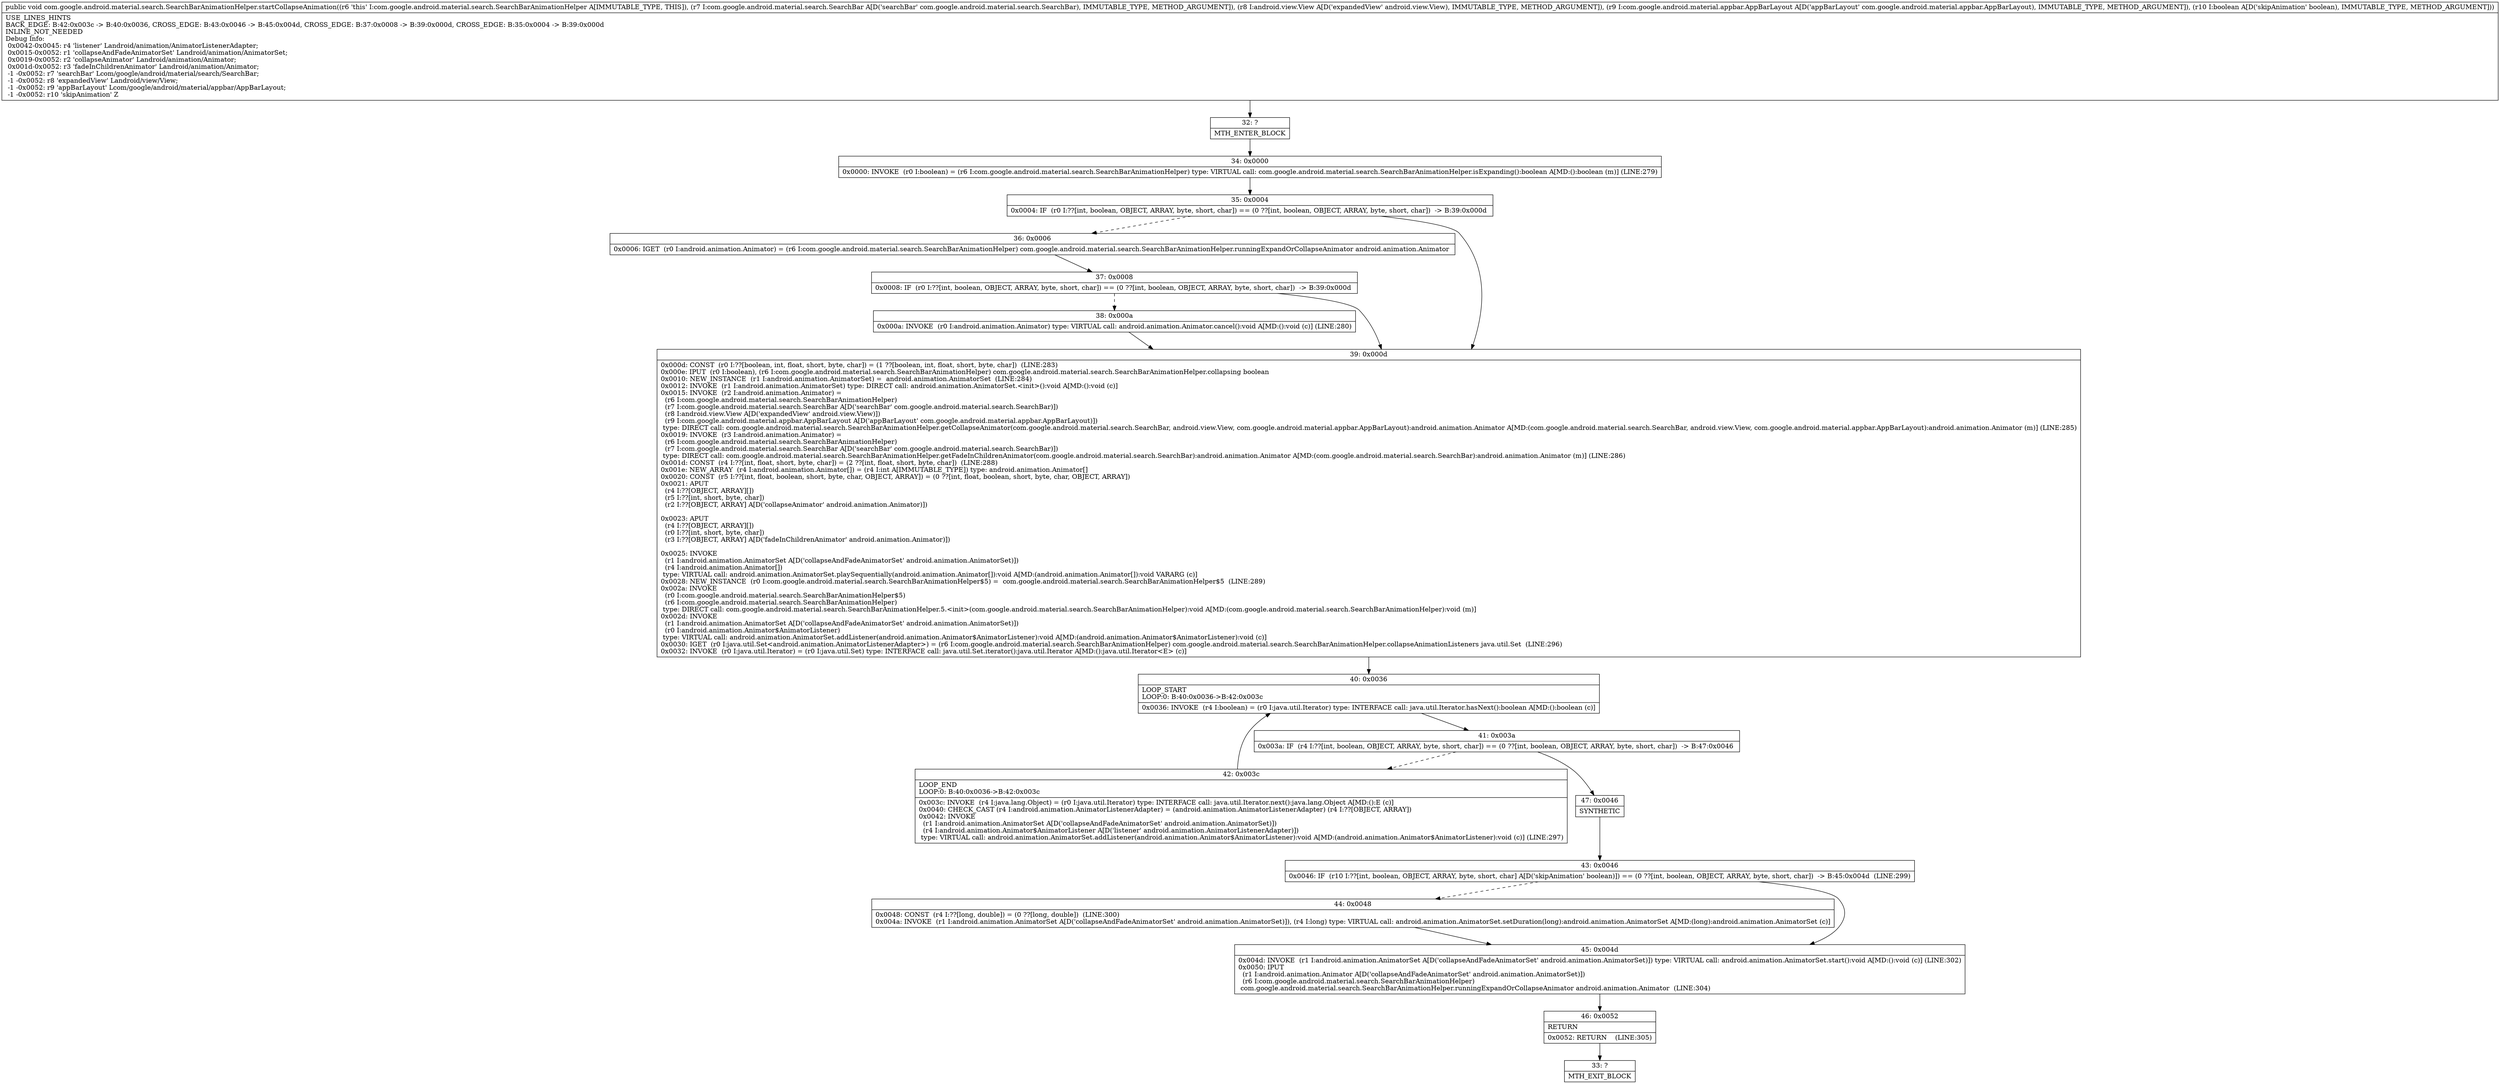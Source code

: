 digraph "CFG forcom.google.android.material.search.SearchBarAnimationHelper.startCollapseAnimation(Lcom\/google\/android\/material\/search\/SearchBar;Landroid\/view\/View;Lcom\/google\/android\/material\/appbar\/AppBarLayout;Z)V" {
Node_32 [shape=record,label="{32\:\ ?|MTH_ENTER_BLOCK\l}"];
Node_34 [shape=record,label="{34\:\ 0x0000|0x0000: INVOKE  (r0 I:boolean) = (r6 I:com.google.android.material.search.SearchBarAnimationHelper) type: VIRTUAL call: com.google.android.material.search.SearchBarAnimationHelper.isExpanding():boolean A[MD:():boolean (m)] (LINE:279)\l}"];
Node_35 [shape=record,label="{35\:\ 0x0004|0x0004: IF  (r0 I:??[int, boolean, OBJECT, ARRAY, byte, short, char]) == (0 ??[int, boolean, OBJECT, ARRAY, byte, short, char])  \-\> B:39:0x000d \l}"];
Node_36 [shape=record,label="{36\:\ 0x0006|0x0006: IGET  (r0 I:android.animation.Animator) = (r6 I:com.google.android.material.search.SearchBarAnimationHelper) com.google.android.material.search.SearchBarAnimationHelper.runningExpandOrCollapseAnimator android.animation.Animator \l}"];
Node_37 [shape=record,label="{37\:\ 0x0008|0x0008: IF  (r0 I:??[int, boolean, OBJECT, ARRAY, byte, short, char]) == (0 ??[int, boolean, OBJECT, ARRAY, byte, short, char])  \-\> B:39:0x000d \l}"];
Node_38 [shape=record,label="{38\:\ 0x000a|0x000a: INVOKE  (r0 I:android.animation.Animator) type: VIRTUAL call: android.animation.Animator.cancel():void A[MD:():void (c)] (LINE:280)\l}"];
Node_39 [shape=record,label="{39\:\ 0x000d|0x000d: CONST  (r0 I:??[boolean, int, float, short, byte, char]) = (1 ??[boolean, int, float, short, byte, char])  (LINE:283)\l0x000e: IPUT  (r0 I:boolean), (r6 I:com.google.android.material.search.SearchBarAnimationHelper) com.google.android.material.search.SearchBarAnimationHelper.collapsing boolean \l0x0010: NEW_INSTANCE  (r1 I:android.animation.AnimatorSet) =  android.animation.AnimatorSet  (LINE:284)\l0x0012: INVOKE  (r1 I:android.animation.AnimatorSet) type: DIRECT call: android.animation.AnimatorSet.\<init\>():void A[MD:():void (c)]\l0x0015: INVOKE  (r2 I:android.animation.Animator) = \l  (r6 I:com.google.android.material.search.SearchBarAnimationHelper)\l  (r7 I:com.google.android.material.search.SearchBar A[D('searchBar' com.google.android.material.search.SearchBar)])\l  (r8 I:android.view.View A[D('expandedView' android.view.View)])\l  (r9 I:com.google.android.material.appbar.AppBarLayout A[D('appBarLayout' com.google.android.material.appbar.AppBarLayout)])\l type: DIRECT call: com.google.android.material.search.SearchBarAnimationHelper.getCollapseAnimator(com.google.android.material.search.SearchBar, android.view.View, com.google.android.material.appbar.AppBarLayout):android.animation.Animator A[MD:(com.google.android.material.search.SearchBar, android.view.View, com.google.android.material.appbar.AppBarLayout):android.animation.Animator (m)] (LINE:285)\l0x0019: INVOKE  (r3 I:android.animation.Animator) = \l  (r6 I:com.google.android.material.search.SearchBarAnimationHelper)\l  (r7 I:com.google.android.material.search.SearchBar A[D('searchBar' com.google.android.material.search.SearchBar)])\l type: DIRECT call: com.google.android.material.search.SearchBarAnimationHelper.getFadeInChildrenAnimator(com.google.android.material.search.SearchBar):android.animation.Animator A[MD:(com.google.android.material.search.SearchBar):android.animation.Animator (m)] (LINE:286)\l0x001d: CONST  (r4 I:??[int, float, short, byte, char]) = (2 ??[int, float, short, byte, char])  (LINE:288)\l0x001e: NEW_ARRAY  (r4 I:android.animation.Animator[]) = (r4 I:int A[IMMUTABLE_TYPE]) type: android.animation.Animator[] \l0x0020: CONST  (r5 I:??[int, float, boolean, short, byte, char, OBJECT, ARRAY]) = (0 ??[int, float, boolean, short, byte, char, OBJECT, ARRAY]) \l0x0021: APUT  \l  (r4 I:??[OBJECT, ARRAY][])\l  (r5 I:??[int, short, byte, char])\l  (r2 I:??[OBJECT, ARRAY] A[D('collapseAnimator' android.animation.Animator)])\l \l0x0023: APUT  \l  (r4 I:??[OBJECT, ARRAY][])\l  (r0 I:??[int, short, byte, char])\l  (r3 I:??[OBJECT, ARRAY] A[D('fadeInChildrenAnimator' android.animation.Animator)])\l \l0x0025: INVOKE  \l  (r1 I:android.animation.AnimatorSet A[D('collapseAndFadeAnimatorSet' android.animation.AnimatorSet)])\l  (r4 I:android.animation.Animator[])\l type: VIRTUAL call: android.animation.AnimatorSet.playSequentially(android.animation.Animator[]):void A[MD:(android.animation.Animator[]):void VARARG (c)]\l0x0028: NEW_INSTANCE  (r0 I:com.google.android.material.search.SearchBarAnimationHelper$5) =  com.google.android.material.search.SearchBarAnimationHelper$5  (LINE:289)\l0x002a: INVOKE  \l  (r0 I:com.google.android.material.search.SearchBarAnimationHelper$5)\l  (r6 I:com.google.android.material.search.SearchBarAnimationHelper)\l type: DIRECT call: com.google.android.material.search.SearchBarAnimationHelper.5.\<init\>(com.google.android.material.search.SearchBarAnimationHelper):void A[MD:(com.google.android.material.search.SearchBarAnimationHelper):void (m)]\l0x002d: INVOKE  \l  (r1 I:android.animation.AnimatorSet A[D('collapseAndFadeAnimatorSet' android.animation.AnimatorSet)])\l  (r0 I:android.animation.Animator$AnimatorListener)\l type: VIRTUAL call: android.animation.AnimatorSet.addListener(android.animation.Animator$AnimatorListener):void A[MD:(android.animation.Animator$AnimatorListener):void (c)]\l0x0030: IGET  (r0 I:java.util.Set\<android.animation.AnimatorListenerAdapter\>) = (r6 I:com.google.android.material.search.SearchBarAnimationHelper) com.google.android.material.search.SearchBarAnimationHelper.collapseAnimationListeners java.util.Set  (LINE:296)\l0x0032: INVOKE  (r0 I:java.util.Iterator) = (r0 I:java.util.Set) type: INTERFACE call: java.util.Set.iterator():java.util.Iterator A[MD:():java.util.Iterator\<E\> (c)]\l}"];
Node_40 [shape=record,label="{40\:\ 0x0036|LOOP_START\lLOOP:0: B:40:0x0036\-\>B:42:0x003c\l|0x0036: INVOKE  (r4 I:boolean) = (r0 I:java.util.Iterator) type: INTERFACE call: java.util.Iterator.hasNext():boolean A[MD:():boolean (c)]\l}"];
Node_41 [shape=record,label="{41\:\ 0x003a|0x003a: IF  (r4 I:??[int, boolean, OBJECT, ARRAY, byte, short, char]) == (0 ??[int, boolean, OBJECT, ARRAY, byte, short, char])  \-\> B:47:0x0046 \l}"];
Node_42 [shape=record,label="{42\:\ 0x003c|LOOP_END\lLOOP:0: B:40:0x0036\-\>B:42:0x003c\l|0x003c: INVOKE  (r4 I:java.lang.Object) = (r0 I:java.util.Iterator) type: INTERFACE call: java.util.Iterator.next():java.lang.Object A[MD:():E (c)]\l0x0040: CHECK_CAST (r4 I:android.animation.AnimatorListenerAdapter) = (android.animation.AnimatorListenerAdapter) (r4 I:??[OBJECT, ARRAY]) \l0x0042: INVOKE  \l  (r1 I:android.animation.AnimatorSet A[D('collapseAndFadeAnimatorSet' android.animation.AnimatorSet)])\l  (r4 I:android.animation.Animator$AnimatorListener A[D('listener' android.animation.AnimatorListenerAdapter)])\l type: VIRTUAL call: android.animation.AnimatorSet.addListener(android.animation.Animator$AnimatorListener):void A[MD:(android.animation.Animator$AnimatorListener):void (c)] (LINE:297)\l}"];
Node_47 [shape=record,label="{47\:\ 0x0046|SYNTHETIC\l}"];
Node_43 [shape=record,label="{43\:\ 0x0046|0x0046: IF  (r10 I:??[int, boolean, OBJECT, ARRAY, byte, short, char] A[D('skipAnimation' boolean)]) == (0 ??[int, boolean, OBJECT, ARRAY, byte, short, char])  \-\> B:45:0x004d  (LINE:299)\l}"];
Node_44 [shape=record,label="{44\:\ 0x0048|0x0048: CONST  (r4 I:??[long, double]) = (0 ??[long, double])  (LINE:300)\l0x004a: INVOKE  (r1 I:android.animation.AnimatorSet A[D('collapseAndFadeAnimatorSet' android.animation.AnimatorSet)]), (r4 I:long) type: VIRTUAL call: android.animation.AnimatorSet.setDuration(long):android.animation.AnimatorSet A[MD:(long):android.animation.AnimatorSet (c)]\l}"];
Node_45 [shape=record,label="{45\:\ 0x004d|0x004d: INVOKE  (r1 I:android.animation.AnimatorSet A[D('collapseAndFadeAnimatorSet' android.animation.AnimatorSet)]) type: VIRTUAL call: android.animation.AnimatorSet.start():void A[MD:():void (c)] (LINE:302)\l0x0050: IPUT  \l  (r1 I:android.animation.Animator A[D('collapseAndFadeAnimatorSet' android.animation.AnimatorSet)])\l  (r6 I:com.google.android.material.search.SearchBarAnimationHelper)\l com.google.android.material.search.SearchBarAnimationHelper.runningExpandOrCollapseAnimator android.animation.Animator  (LINE:304)\l}"];
Node_46 [shape=record,label="{46\:\ 0x0052|RETURN\l|0x0052: RETURN    (LINE:305)\l}"];
Node_33 [shape=record,label="{33\:\ ?|MTH_EXIT_BLOCK\l}"];
MethodNode[shape=record,label="{public void com.google.android.material.search.SearchBarAnimationHelper.startCollapseAnimation((r6 'this' I:com.google.android.material.search.SearchBarAnimationHelper A[IMMUTABLE_TYPE, THIS]), (r7 I:com.google.android.material.search.SearchBar A[D('searchBar' com.google.android.material.search.SearchBar), IMMUTABLE_TYPE, METHOD_ARGUMENT]), (r8 I:android.view.View A[D('expandedView' android.view.View), IMMUTABLE_TYPE, METHOD_ARGUMENT]), (r9 I:com.google.android.material.appbar.AppBarLayout A[D('appBarLayout' com.google.android.material.appbar.AppBarLayout), IMMUTABLE_TYPE, METHOD_ARGUMENT]), (r10 I:boolean A[D('skipAnimation' boolean), IMMUTABLE_TYPE, METHOD_ARGUMENT]))  | USE_LINES_HINTS\lBACK_EDGE: B:42:0x003c \-\> B:40:0x0036, CROSS_EDGE: B:43:0x0046 \-\> B:45:0x004d, CROSS_EDGE: B:37:0x0008 \-\> B:39:0x000d, CROSS_EDGE: B:35:0x0004 \-\> B:39:0x000d\lINLINE_NOT_NEEDED\lDebug Info:\l  0x0042\-0x0045: r4 'listener' Landroid\/animation\/AnimatorListenerAdapter;\l  0x0015\-0x0052: r1 'collapseAndFadeAnimatorSet' Landroid\/animation\/AnimatorSet;\l  0x0019\-0x0052: r2 'collapseAnimator' Landroid\/animation\/Animator;\l  0x001d\-0x0052: r3 'fadeInChildrenAnimator' Landroid\/animation\/Animator;\l  \-1 \-0x0052: r7 'searchBar' Lcom\/google\/android\/material\/search\/SearchBar;\l  \-1 \-0x0052: r8 'expandedView' Landroid\/view\/View;\l  \-1 \-0x0052: r9 'appBarLayout' Lcom\/google\/android\/material\/appbar\/AppBarLayout;\l  \-1 \-0x0052: r10 'skipAnimation' Z\l}"];
MethodNode -> Node_32;Node_32 -> Node_34;
Node_34 -> Node_35;
Node_35 -> Node_36[style=dashed];
Node_35 -> Node_39;
Node_36 -> Node_37;
Node_37 -> Node_38[style=dashed];
Node_37 -> Node_39;
Node_38 -> Node_39;
Node_39 -> Node_40;
Node_40 -> Node_41;
Node_41 -> Node_42[style=dashed];
Node_41 -> Node_47;
Node_42 -> Node_40;
Node_47 -> Node_43;
Node_43 -> Node_44[style=dashed];
Node_43 -> Node_45;
Node_44 -> Node_45;
Node_45 -> Node_46;
Node_46 -> Node_33;
}

